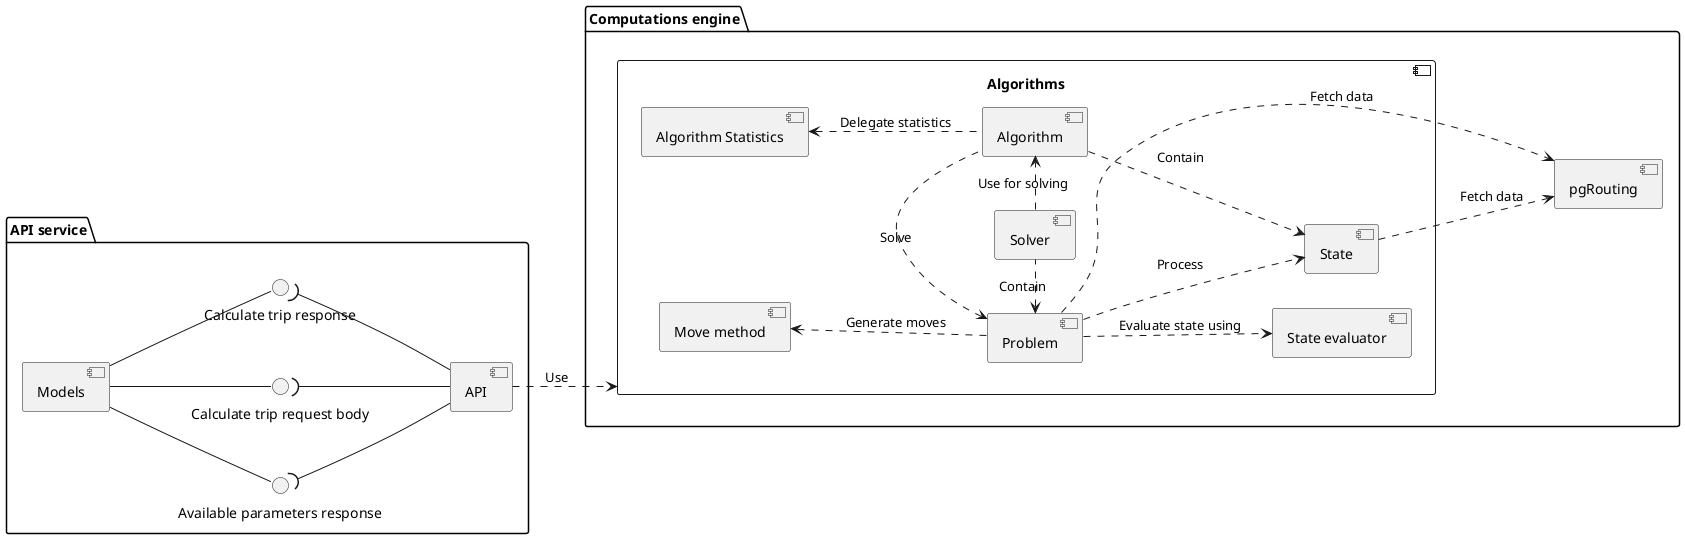 @startuml Backend main modules

left to right direction

package "API service" {

  component models as "Models"

  interface availableParametersResponse as "Available parameters response"
  interface calculateTripRequestBody as "Calculate trip request body"
  interface calculateTripResponse as "Calculate trip response"

  models -- availableParametersResponse
  models -- calculateTripRequestBody
  models -- calculateTripResponse

  component api as "API"

  api -up-( calculateTripResponse
  api -up-( calculateTripRequestBody
  api -up-( availableParametersResponse

}

package "Computations engine" {

  component algorithms as "Algorithms" {

    component algorithm as "Algorithm"

    component move as "Move method"

    component problem as "Problem"

    component statistics as "Algorithm Statistics"

    component solver as "Solver"

    component goal as "State evaluator"

    component state as "State"

    problem .down.> goal : "Evaluate state using"
    problem .up.> move : "Generate moves"
    problem .right.> state : "Process"

    algorithm .left.> problem : "Solve"
    algorithm .down.> state : "Contain"
    algorithm .up.> statistics : "Delegate statistics"

    solver .right.> algorithm : "Use for solving"
    solver .left.> problem : "Contain"

  }

  component pgrouting as "pgRouting"


  problem ..> pgrouting : "Fetch data"
  state ..> pgrouting : "Fetch data"

}

api ..> algorithms : Use

@enduml